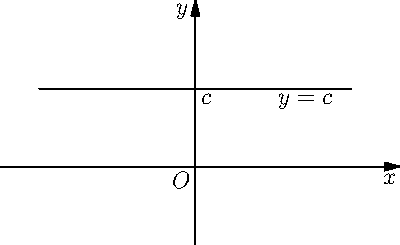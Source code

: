 size(200);
import graph;
real c=1;

draw((-2,c)--(2,c));
label("$y=c$",(1,c),SE);
label("$O$",(0,0),SW);
label("$c$",(0,c),SE);
xlimits(-2.5,2.5);
ylimits(-1,2);
axes("$x$","$y$",Arrow());
